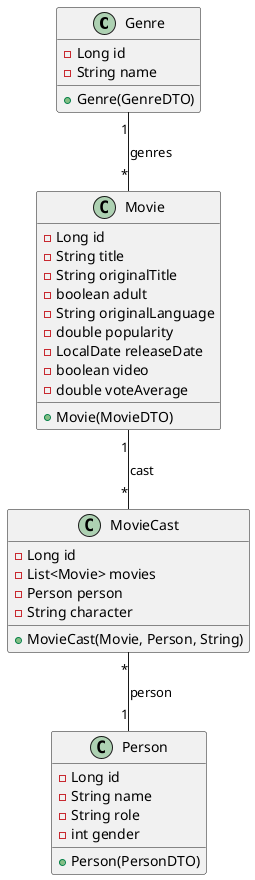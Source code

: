 @startuml

class Genre {
    - Long id
    - String name
    + Genre(GenreDTO)
}

class Movie {
    - Long id
    - String title
    - String originalTitle
    - boolean adult
    - String originalLanguage
    - double popularity
    - LocalDate releaseDate
    - boolean video
    - double voteAverage
    + Movie(MovieDTO)
}

class MovieCast {
    - Long id
    - List<Movie> movies
    - Person person
    - String character
    + MovieCast(Movie, Person, String)
}

class Person {
    - Long id
    - String name
    - String role
    - int gender
    + Person(PersonDTO)
}

Genre "1" -- "*" Movie : genres
Movie "1" -- "*" MovieCast : cast
MovieCast "*" -- "1" Person : person

@enduml
